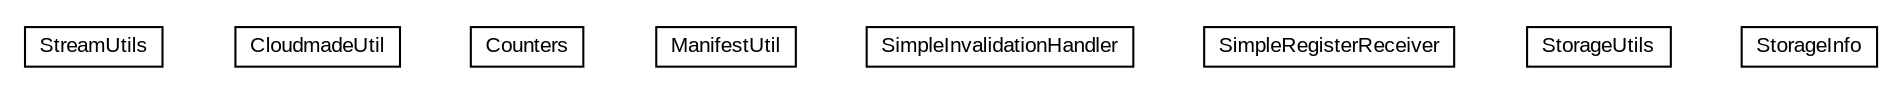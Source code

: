 #!/usr/local/bin/dot
#
# Class diagram 
# Generated by UMLGraph version R5_6-24-gf6e263 (http://www.umlgraph.org/)
#

digraph G {
	edge [fontname="arial",fontsize=10,labelfontname="arial",labelfontsize=10];
	node [fontname="arial",fontsize=10,shape=plaintext];
	nodesep=0.25;
	ranksep=0.5;
	// org.osmdroid.tileprovider.util.StreamUtils
	c2686 [label=<<table title="org.osmdroid.tileprovider.util.StreamUtils" border="0" cellborder="1" cellspacing="0" cellpadding="2" port="p" href="./StreamUtils.html">
		<tr><td><table border="0" cellspacing="0" cellpadding="1">
<tr><td align="center" balign="center"> StreamUtils </td></tr>
		</table></td></tr>
		</table>>, URL="./StreamUtils.html", fontname="arial", fontcolor="black", fontsize=10.0];
	// org.osmdroid.tileprovider.util.CloudmadeUtil
	c2996 [label=<<table title="org.osmdroid.tileprovider.util.CloudmadeUtil" border="0" cellborder="1" cellspacing="0" cellpadding="2" port="p" href="./CloudmadeUtil.html">
		<tr><td><table border="0" cellspacing="0" cellpadding="1">
<tr><td align="center" balign="center"> CloudmadeUtil </td></tr>
		</table></td></tr>
		</table>>, URL="./CloudmadeUtil.html", fontname="arial", fontcolor="black", fontsize=10.0];
	// org.osmdroid.tileprovider.util.Counters
	c2997 [label=<<table title="org.osmdroid.tileprovider.util.Counters" border="0" cellborder="1" cellspacing="0" cellpadding="2" port="p" href="./Counters.html">
		<tr><td><table border="0" cellspacing="0" cellpadding="1">
<tr><td align="center" balign="center"> Counters </td></tr>
		</table></td></tr>
		</table>>, URL="./Counters.html", fontname="arial", fontcolor="black", fontsize=10.0];
	// org.osmdroid.tileprovider.util.ManifestUtil
	c2998 [label=<<table title="org.osmdroid.tileprovider.util.ManifestUtil" border="0" cellborder="1" cellspacing="0" cellpadding="2" port="p" href="./ManifestUtil.html">
		<tr><td><table border="0" cellspacing="0" cellpadding="1">
<tr><td align="center" balign="center"> ManifestUtil </td></tr>
		</table></td></tr>
		</table>>, URL="./ManifestUtil.html", fontname="arial", fontcolor="black", fontsize=10.0];
	// org.osmdroid.tileprovider.util.SimpleInvalidationHandler
	c2999 [label=<<table title="org.osmdroid.tileprovider.util.SimpleInvalidationHandler" border="0" cellborder="1" cellspacing="0" cellpadding="2" port="p" href="./SimpleInvalidationHandler.html">
		<tr><td><table border="0" cellspacing="0" cellpadding="1">
<tr><td align="center" balign="center"> SimpleInvalidationHandler </td></tr>
		</table></td></tr>
		</table>>, URL="./SimpleInvalidationHandler.html", fontname="arial", fontcolor="black", fontsize=10.0];
	// org.osmdroid.tileprovider.util.SimpleRegisterReceiver
	c3000 [label=<<table title="org.osmdroid.tileprovider.util.SimpleRegisterReceiver" border="0" cellborder="1" cellspacing="0" cellpadding="2" port="p" href="./SimpleRegisterReceiver.html">
		<tr><td><table border="0" cellspacing="0" cellpadding="1">
<tr><td align="center" balign="center"> SimpleRegisterReceiver </td></tr>
		</table></td></tr>
		</table>>, URL="./SimpleRegisterReceiver.html", fontname="arial", fontcolor="black", fontsize=10.0];
	// org.osmdroid.tileprovider.util.StorageUtils
	c3001 [label=<<table title="org.osmdroid.tileprovider.util.StorageUtils" border="0" cellborder="1" cellspacing="0" cellpadding="2" port="p" href="./StorageUtils.html">
		<tr><td><table border="0" cellspacing="0" cellpadding="1">
<tr><td align="center" balign="center"> StorageUtils </td></tr>
		</table></td></tr>
		</table>>, URL="./StorageUtils.html", fontname="arial", fontcolor="black", fontsize=10.0];
	// org.osmdroid.tileprovider.util.StorageUtils.StorageInfo
	c3002 [label=<<table title="org.osmdroid.tileprovider.util.StorageUtils.StorageInfo" border="0" cellborder="1" cellspacing="0" cellpadding="2" port="p" href="./StorageUtils.StorageInfo.html">
		<tr><td><table border="0" cellspacing="0" cellpadding="1">
<tr><td align="center" balign="center"> StorageInfo </td></tr>
		</table></td></tr>
		</table>>, URL="./StorageUtils.StorageInfo.html", fontname="arial", fontcolor="black", fontsize=10.0];
}

